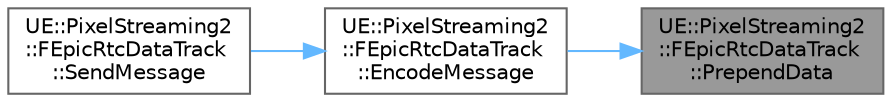 digraph "UE::PixelStreaming2::FEpicRtcDataTrack::PrependData"
{
 // INTERACTIVE_SVG=YES
 // LATEX_PDF_SIZE
  bgcolor="transparent";
  edge [fontname=Helvetica,fontsize=10,labelfontname=Helvetica,labelfontsize=10];
  node [fontname=Helvetica,fontsize=10,shape=box,height=0.2,width=0.4];
  rankdir="RL";
  Node1 [id="Node000001",label="UE::PixelStreaming2\l::FEpicRtcDataTrack\l::PrependData",height=0.2,width=0.4,color="gray40", fillcolor="grey60", style="filled", fontcolor="black",tooltip=" "];
  Node1 -> Node2 [id="edge1_Node000001_Node000002",dir="back",color="steelblue1",style="solid",tooltip=" "];
  Node2 [id="Node000002",label="UE::PixelStreaming2\l::FEpicRtcDataTrack\l::EncodeMessage",height=0.2,width=0.4,color="grey40", fillcolor="white", style="filled",URL="$df/d6d/classUE_1_1PixelStreaming2_1_1FEpicRtcDataTrack.html#a50e9ba6340243c34f7cadc3e13e06c9c",tooltip=" "];
  Node2 -> Node3 [id="edge2_Node000002_Node000003",dir="back",color="steelblue1",style="solid",tooltip=" "];
  Node3 [id="Node000003",label="UE::PixelStreaming2\l::FEpicRtcDataTrack\l::SendMessage",height=0.2,width=0.4,color="grey40", fillcolor="white", style="filled",URL="$df/d6d/classUE_1_1PixelStreaming2_1_1FEpicRtcDataTrack.html#a84961b4abaf3a4f3da4e70bac18b534a",tooltip="Sends a series of arguments to the data channel with the given type."];
}
